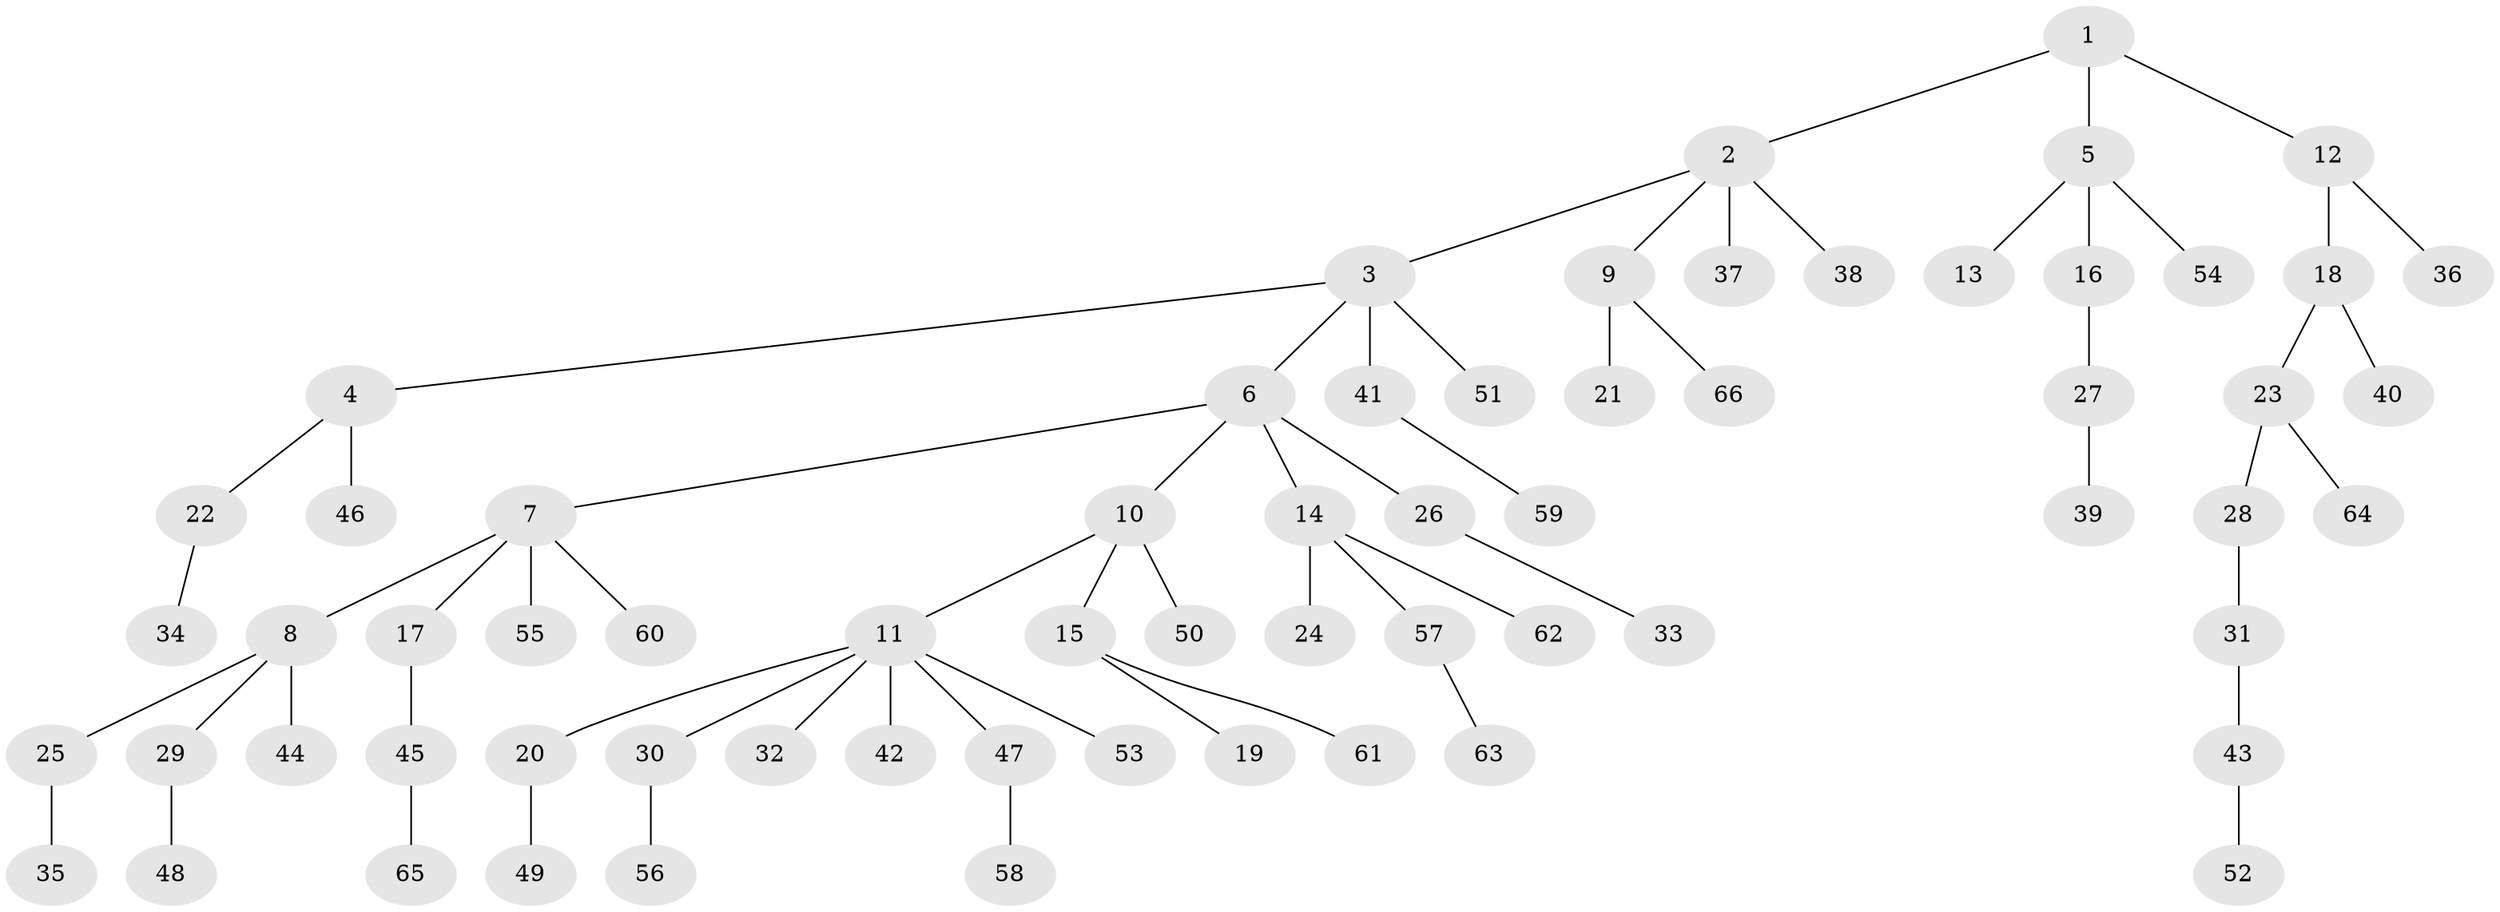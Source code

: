 // Generated by graph-tools (version 1.1) at 2025/15/03/09/25 04:15:33]
// undirected, 66 vertices, 65 edges
graph export_dot {
graph [start="1"]
  node [color=gray90,style=filled];
  1;
  2;
  3;
  4;
  5;
  6;
  7;
  8;
  9;
  10;
  11;
  12;
  13;
  14;
  15;
  16;
  17;
  18;
  19;
  20;
  21;
  22;
  23;
  24;
  25;
  26;
  27;
  28;
  29;
  30;
  31;
  32;
  33;
  34;
  35;
  36;
  37;
  38;
  39;
  40;
  41;
  42;
  43;
  44;
  45;
  46;
  47;
  48;
  49;
  50;
  51;
  52;
  53;
  54;
  55;
  56;
  57;
  58;
  59;
  60;
  61;
  62;
  63;
  64;
  65;
  66;
  1 -- 2;
  1 -- 5;
  1 -- 12;
  2 -- 3;
  2 -- 9;
  2 -- 37;
  2 -- 38;
  3 -- 4;
  3 -- 6;
  3 -- 41;
  3 -- 51;
  4 -- 22;
  4 -- 46;
  5 -- 13;
  5 -- 16;
  5 -- 54;
  6 -- 7;
  6 -- 10;
  6 -- 14;
  6 -- 26;
  7 -- 8;
  7 -- 17;
  7 -- 55;
  7 -- 60;
  8 -- 25;
  8 -- 29;
  8 -- 44;
  9 -- 21;
  9 -- 66;
  10 -- 11;
  10 -- 15;
  10 -- 50;
  11 -- 20;
  11 -- 30;
  11 -- 32;
  11 -- 42;
  11 -- 47;
  11 -- 53;
  12 -- 18;
  12 -- 36;
  14 -- 24;
  14 -- 57;
  14 -- 62;
  15 -- 19;
  15 -- 61;
  16 -- 27;
  17 -- 45;
  18 -- 23;
  18 -- 40;
  20 -- 49;
  22 -- 34;
  23 -- 28;
  23 -- 64;
  25 -- 35;
  26 -- 33;
  27 -- 39;
  28 -- 31;
  29 -- 48;
  30 -- 56;
  31 -- 43;
  41 -- 59;
  43 -- 52;
  45 -- 65;
  47 -- 58;
  57 -- 63;
}
